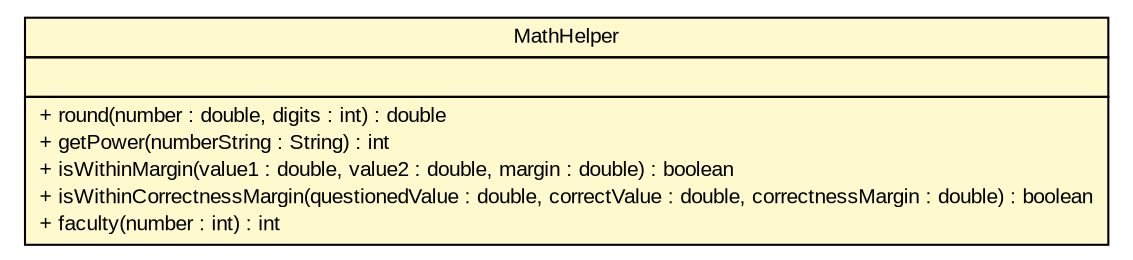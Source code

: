 #!/usr/local/bin/dot
#
# Class diagram 
# Generated by UMLGraph version 5.2 (http://www.umlgraph.org/)
#

digraph G {
	edge [fontname="arial",fontsize=10,labelfontname="arial",labelfontsize=10];
	node [fontname="arial",fontsize=10,shape=plaintext];
	nodesep=0.25;
	ranksep=0.5;
	// tud.iir.helper.MathHelper
	c40058 [label=<<table title="tud.iir.helper.MathHelper" border="0" cellborder="1" cellspacing="0" cellpadding="2" port="p" bgcolor="lemonChiffon" href="./MathHelper.html">
		<tr><td><table border="0" cellspacing="0" cellpadding="1">
<tr><td align="center" balign="center"> MathHelper </td></tr>
		</table></td></tr>
		<tr><td><table border="0" cellspacing="0" cellpadding="1">
<tr><td align="left" balign="left">  </td></tr>
		</table></td></tr>
		<tr><td><table border="0" cellspacing="0" cellpadding="1">
<tr><td align="left" balign="left"> + round(number : double, digits : int) : double </td></tr>
<tr><td align="left" balign="left"> + getPower(numberString : String) : int </td></tr>
<tr><td align="left" balign="left"> + isWithinMargin(value1 : double, value2 : double, margin : double) : boolean </td></tr>
<tr><td align="left" balign="left"> + isWithinCorrectnessMargin(questionedValue : double, correctValue : double, correctnessMargin : double) : boolean </td></tr>
<tr><td align="left" balign="left"> + faculty(number : int) : int </td></tr>
		</table></td></tr>
		</table>>, fontname="arial", fontcolor="black", fontsize=10.0];
}

